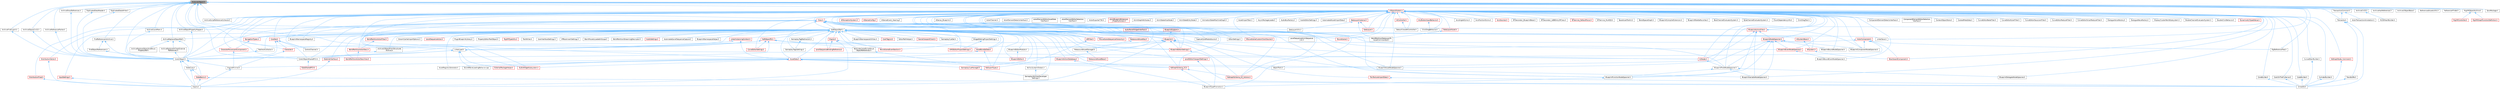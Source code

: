digraph "ArchiveUObject.h"
{
 // INTERACTIVE_SVG=YES
 // LATEX_PDF_SIZE
  bgcolor="transparent";
  edge [fontname=Helvetica,fontsize=10,labelfontname=Helvetica,labelfontsize=10];
  node [fontname=Helvetica,fontsize=10,shape=box,height=0.2,width=0.4];
  Node1 [id="Node000001",label="ArchiveUObject.h",height=0.2,width=0.4,color="gray40", fillcolor="grey60", style="filled", fontcolor="black",tooltip=" "];
  Node1 -> Node2 [id="edge1_Node000001_Node000002",dir="back",color="steelblue1",style="solid",tooltip=" "];
  Node2 [id="Node000002",label="ArchiveCountMem.h",height=0.2,width=0.4,color="grey40", fillcolor="white", style="filled",URL="$dc/dfd/ArchiveCountMem_8h.html",tooltip=" "];
  Node2 -> Node3 [id="edge2_Node000002_Node000003",dir="back",color="steelblue1",style="solid",tooltip=" "];
  Node3 [id="Node000003",label="CoreUObject.h",height=0.2,width=0.4,color="grey40", fillcolor="white", style="filled",URL="$d0/ded/CoreUObject_8h.html",tooltip=" "];
  Node3 -> Node4 [id="edge3_Node000003_Node000004",dir="back",color="steelblue1",style="solid",tooltip=" "];
  Node4 [id="Node000004",label="Engine.h",height=0.2,width=0.4,color="grey40", fillcolor="white", style="filled",URL="$d1/d34/Public_2Engine_8h.html",tooltip=" "];
  Node3 -> Node5 [id="edge4_Node000003_Node000005",dir="back",color="steelblue1",style="solid",tooltip=" "];
  Node5 [id="Node000005",label="EngineMinimal.h",height=0.2,width=0.4,color="grey40", fillcolor="white", style="filled",URL="$d0/d2c/EngineMinimal_8h.html",tooltip=" "];
  Node5 -> Node4 [id="edge5_Node000005_Node000004",dir="back",color="steelblue1",style="solid",tooltip=" "];
  Node3 -> Node6 [id="edge6_Node000003_Node000006",dir="back",color="steelblue1",style="solid",tooltip=" "];
  Node6 [id="Node000006",label="SlateBasics.h",height=0.2,width=0.4,color="red", fillcolor="#FFF0F0", style="filled",URL="$da/d2f/SlateBasics_8h.html",tooltip=" "];
  Node6 -> Node4 [id="edge7_Node000006_Node000004",dir="back",color="steelblue1",style="solid",tooltip=" "];
  Node6 -> Node9 [id="edge8_Node000006_Node000009",dir="back",color="steelblue1",style="solid",tooltip=" "];
  Node9 [id="Node000009",label="UnrealEd.h",height=0.2,width=0.4,color="grey40", fillcolor="white", style="filled",URL="$d2/d5f/UnrealEd_8h.html",tooltip=" "];
  Node3 -> Node10 [id="edge9_Node000003_Node000010",dir="back",color="steelblue1",style="solid",tooltip=" "];
  Node10 [id="Node000010",label="SlateCore.h",height=0.2,width=0.4,color="grey40", fillcolor="white", style="filled",URL="$dc/d03/SlateCore_8h.html",tooltip=" "];
  Node10 -> Node4 [id="edge10_Node000010_Node000004",dir="back",color="steelblue1",style="solid",tooltip=" "];
  Node10 -> Node6 [id="edge11_Node000010_Node000006",dir="back",color="steelblue1",style="solid",tooltip=" "];
  Node1 -> Node11 [id="edge12_Node000001_Node000011",dir="back",color="steelblue1",style="solid",tooltip=" "];
  Node11 [id="Node000011",label="ArchiveCrc32.h",height=0.2,width=0.4,color="grey40", fillcolor="white", style="filled",URL="$d9/dc5/ArchiveCrc32_8h.html",tooltip=" "];
  Node11 -> Node12 [id="edge13_Node000011_Node000012",dir="back",color="steelblue1",style="solid",tooltip=" "];
  Node12 [id="Node000012",label="HLODHashBuilder.h",height=0.2,width=0.4,color="grey40", fillcolor="white", style="filled",URL="$d8/dfd/HLODHashBuilder_8h.html",tooltip=" "];
  Node1 -> Node13 [id="edge14_Node000001_Node000013",dir="back",color="steelblue1",style="solid",tooltip=" "];
  Node13 [id="Node000013",label="ArchiveFindCulprit.h",height=0.2,width=0.4,color="grey40", fillcolor="white", style="filled",URL="$de/d30/ArchiveFindCulprit_8h.html",tooltip=" "];
  Node13 -> Node3 [id="edge15_Node000013_Node000003",dir="back",color="steelblue1",style="solid",tooltip=" "];
  Node1 -> Node14 [id="edge16_Node000001_Node000014",dir="back",color="steelblue1",style="solid",tooltip=" "];
  Node14 [id="Node000014",label="ArchiveHasReferences.h",height=0.2,width=0.4,color="grey40", fillcolor="white", style="filled",URL="$d8/df1/ArchiveHasReferences_8h.html",tooltip=" "];
  Node1 -> Node15 [id="edge17_Node000001_Node000015",dir="back",color="steelblue1",style="solid",tooltip=" "];
  Node15 [id="Node000015",label="ArchiveObjectCrc32.h",height=0.2,width=0.4,color="grey40", fillcolor="white", style="filled",URL="$d8/d12/ArchiveObjectCrc32_8h.html",tooltip=" "];
  Node15 -> Node3 [id="edge18_Node000015_Node000003",dir="back",color="steelblue1",style="solid",tooltip=" "];
  Node1 -> Node16 [id="edge19_Node000001_Node000016",dir="back",color="steelblue1",style="solid",tooltip=" "];
  Node16 [id="Node000016",label="ArchiveObjectPropertyMapper.h",height=0.2,width=0.4,color="grey40", fillcolor="white", style="filled",URL="$dc/d9a/ArchiveObjectPropertyMapper_8h.html",tooltip=" "];
  Node16 -> Node3 [id="edge20_Node000016_Node000003",dir="back",color="steelblue1",style="solid",tooltip=" "];
  Node1 -> Node17 [id="edge21_Node000001_Node000017",dir="back",color="steelblue1",style="solid",tooltip=" "];
  Node17 [id="Node000017",label="ArchiveReferenceMarker.h",height=0.2,width=0.4,color="grey40", fillcolor="white", style="filled",URL="$da/dda/ArchiveReferenceMarker_8h.html",tooltip=" "];
  Node17 -> Node3 [id="edge22_Node000017_Node000003",dir="back",color="steelblue1",style="solid",tooltip=" "];
  Node1 -> Node18 [id="edge23_Node000001_Node000018",dir="back",color="steelblue1",style="solid",tooltip=" "];
  Node18 [id="Node000018",label="ArchiveReplaceObjectRef.h",height=0.2,width=0.4,color="grey40", fillcolor="white", style="filled",URL="$db/d36/ArchiveReplaceObjectRef_8h.html",tooltip=" "];
  Node18 -> Node19 [id="edge24_Node000018_Node000019",dir="back",color="steelblue1",style="solid",tooltip=" "];
  Node19 [id="Node000019",label="ArchiveReplaceObjectAndStruct\lPropertyRef.h",height=0.2,width=0.4,color="grey40", fillcolor="white", style="filled",URL="$db/d03/ArchiveReplaceObjectAndStructPropertyRef_8h.html",tooltip=" "];
  Node18 -> Node20 [id="edge25_Node000018_Node000020",dir="back",color="steelblue1",style="solid",tooltip=" "];
  Node20 [id="Node000020",label="ArchiveReplaceOrClearExternal\lReferences.h",height=0.2,width=0.4,color="grey40", fillcolor="white", style="filled",URL="$d1/d53/ArchiveReplaceOrClearExternalReferences_8h.html",tooltip=" "];
  Node20 -> Node3 [id="edge26_Node000020_Node000003",dir="back",color="steelblue1",style="solid",tooltip=" "];
  Node18 -> Node3 [id="edge27_Node000018_Node000003",dir="back",color="steelblue1",style="solid",tooltip=" "];
  Node1 -> Node21 [id="edge28_Node000001_Node000021",dir="back",color="steelblue1",style="solid",tooltip=" "];
  Node21 [id="Node000021",label="ArchiveScriptReferenceCollector.h",height=0.2,width=0.4,color="grey40", fillcolor="white", style="filled",URL="$dd/dc1/ArchiveScriptReferenceCollector_8h.html",tooltip=" "];
  Node1 -> Node22 [id="edge29_Node000001_Node000022",dir="back",color="steelblue1",style="solid",tooltip=" "];
  Node22 [id="Node000022",label="ArchiveShowReferences.h",height=0.2,width=0.4,color="grey40", fillcolor="white", style="filled",URL="$db/d28/ArchiveShowReferences_8h.html",tooltip=" "];
  Node22 -> Node3 [id="edge30_Node000022_Node000003",dir="back",color="steelblue1",style="solid",tooltip=" "];
  Node1 -> Node23 [id="edge31_Node000001_Node000023",dir="back",color="steelblue1",style="solid",tooltip=" "];
  Node23 [id="Node000023",label="ArchiveUObjectBase.h",height=0.2,width=0.4,color="grey40", fillcolor="white", style="filled",URL="$d7/d24/ArchiveUObjectBase_8h.html",tooltip=" "];
  Node1 -> Node24 [id="edge32_Node000001_Node000024",dir="back",color="steelblue1",style="solid",tooltip=" "];
  Node24 [id="Node000024",label="ArchiveUObjectFromStructured\lArchive.h",height=0.2,width=0.4,color="grey40", fillcolor="white", style="filled",URL="$d2/d52/ArchiveUObjectFromStructuredArchive_8h.html",tooltip=" "];
  Node24 -> Node25 [id="edge33_Node000024_Node000025",dir="back",color="steelblue1",style="solid",tooltip=" "];
  Node25 [id="Node000025",label="CoreUObjectSharedPCH.h",height=0.2,width=0.4,color="grey40", fillcolor="white", style="filled",URL="$de/d2f/CoreUObjectSharedPCH_8h.html",tooltip=" "];
  Node25 -> Node26 [id="edge34_Node000025_Node000026",dir="back",color="steelblue1",style="solid",tooltip=" "];
  Node26 [id="Node000026",label="SlateSharedPCH.h",height=0.2,width=0.4,color="red", fillcolor="#FFF0F0", style="filled",URL="$d1/dfc/SlateSharedPCH_8h.html",tooltip=" "];
  Node1 -> Node3 [id="edge35_Node000001_Node000003",dir="back",color="steelblue1",style="solid",tooltip=" "];
  Node1 -> Node25 [id="edge36_Node000001_Node000025",dir="back",color="steelblue1",style="solid",tooltip=" "];
  Node1 -> Node29 [id="edge37_Node000001_Node000029",dir="back",color="steelblue1",style="solid",tooltip=" "];
  Node29 [id="Node000029",label="DlgReferenceTree.h",height=0.2,width=0.4,color="grey40", fillcolor="white", style="filled",URL="$db/dd3/DlgReferenceTree_8h.html",tooltip=" "];
  Node1 -> Node30 [id="edge38_Node000001_Node000030",dir="back",color="steelblue1",style="solid",tooltip=" "];
  Node30 [id="Node000030",label="DuplicatedDataReader.h",height=0.2,width=0.4,color="grey40", fillcolor="white", style="filled",URL="$d9/d7b/DuplicatedDataReader_8h.html",tooltip=" "];
  Node30 -> Node3 [id="edge39_Node000030_Node000003",dir="back",color="steelblue1",style="solid",tooltip=" "];
  Node1 -> Node31 [id="edge40_Node000001_Node000031",dir="back",color="steelblue1",style="solid",tooltip=" "];
  Node31 [id="Node000031",label="DuplicatedDataWriter.h",height=0.2,width=0.4,color="grey40", fillcolor="white", style="filled",URL="$db/d02/DuplicatedDataWriter_8h.html",tooltip=" "];
  Node31 -> Node3 [id="edge41_Node000031_Node000003",dir="back",color="steelblue1",style="solid",tooltip=" "];
  Node1 -> Node32 [id="edge42_Node000001_Node000032",dir="back",color="steelblue1",style="solid",tooltip=" "];
  Node32 [id="Node000032",label="FindReferencersArchive.h",height=0.2,width=0.4,color="grey40", fillcolor="white", style="filled",URL="$d5/d8f/FindReferencersArchive_8h.html",tooltip=" "];
  Node32 -> Node3 [id="edge43_Node000032_Node000003",dir="back",color="steelblue1",style="solid",tooltip=" "];
  Node32 -> Node33 [id="edge44_Node000032_Node000033",dir="back",color="steelblue1",style="solid",tooltip=" "];
  Node33 [id="Node000033",label="FindObjectReferencers.h",height=0.2,width=0.4,color="grey40", fillcolor="white", style="filled",URL="$dc/dab/FindObjectReferencers_8h.html",tooltip=" "];
  Node33 -> Node3 [id="edge45_Node000033_Node000003",dir="back",color="steelblue1",style="solid",tooltip=" "];
  Node1 -> Node34 [id="edge46_Node000001_Node000034",dir="back",color="steelblue1",style="solid",tooltip=" "];
  Node34 [id="Node000034",label="LinkerLoad.h",height=0.2,width=0.4,color="grey40", fillcolor="white", style="filled",URL="$d7/def/LinkerLoad_8h.html",tooltip=" "];
  Node34 -> Node3 [id="edge47_Node000034_Node000003",dir="back",color="steelblue1",style="solid",tooltip=" "];
  Node34 -> Node25 [id="edge48_Node000034_Node000025",dir="back",color="steelblue1",style="solid",tooltip=" "];
  Node34 -> Node35 [id="edge49_Node000034_Node000035",dir="back",color="steelblue1",style="solid",tooltip=" "];
  Node35 [id="Node000035",label="ExternalPackageHelper.h",height=0.2,width=0.4,color="red", fillcolor="#FFF0F0", style="filled",URL="$d3/d2f/ExternalPackageHelper_8h.html",tooltip=" "];
  Node34 -> Node47 [id="edge50_Node000034_Node000047",dir="back",color="steelblue1",style="solid",tooltip=" "];
  Node47 [id="Node000047",label="K2Node.h",height=0.2,width=0.4,color="red", fillcolor="#FFF0F0", style="filled",URL="$d5/d94/K2Node_8h.html",tooltip=" "];
  Node47 -> Node140 [id="edge51_Node000047_Node000140",dir="back",color="steelblue1",style="solid",tooltip=" "];
  Node140 [id="Node000140",label="BlueprintFieldNodeSpawner.h",height=0.2,width=0.4,color="grey40", fillcolor="white", style="filled",URL="$da/d70/BlueprintFieldNodeSpawner_8h.html",tooltip=" "];
  Node140 -> Node141 [id="edge52_Node000140_Node000141",dir="back",color="steelblue1",style="solid",tooltip=" "];
  Node141 [id="Node000141",label="BlueprintDelegateNodeSpawner.h",height=0.2,width=0.4,color="grey40", fillcolor="white", style="filled",URL="$dc/d16/BlueprintDelegateNodeSpawner_8h.html",tooltip=" "];
  Node140 -> Node142 [id="edge53_Node000140_Node000142",dir="back",color="steelblue1",style="solid",tooltip=" "];
  Node142 [id="Node000142",label="BlueprintFunctionNodeSpawner.h",height=0.2,width=0.4,color="grey40", fillcolor="white", style="filled",URL="$d0/d59/BlueprintFunctionNodeSpawner_8h.html",tooltip=" "];
  Node142 -> Node143 [id="edge54_Node000142_Node000143",dir="back",color="steelblue1",style="solid",tooltip=" "];
  Node143 [id="Node000143",label="BlueprintTypePromotion.h",height=0.2,width=0.4,color="grey40", fillcolor="white", style="filled",URL="$d2/d23/BlueprintTypePromotion_8h.html",tooltip=" "];
  Node140 -> Node144 [id="edge55_Node000140_Node000144",dir="back",color="steelblue1",style="solid",tooltip=" "];
  Node144 [id="Node000144",label="BlueprintVariableNodeSpawner.h",height=0.2,width=0.4,color="grey40", fillcolor="white", style="filled",URL="$db/dba/BlueprintVariableNodeSpawner_8h.html",tooltip=" "];
  Node34 -> Node285 [id="edge56_Node000034_Node000285",dir="back",color="steelblue1",style="solid",tooltip=" "];
  Node285 [id="Node000285",label="SoundWaveLoadingBehavior.cpp",height=0.2,width=0.4,color="grey40", fillcolor="white", style="filled",URL="$d7/d95/SoundWaveLoadingBehavior_8cpp.html",tooltip=" "];
  Node1 -> Node286 [id="edge57_Node000001_Node000286",dir="back",color="steelblue1",style="solid",tooltip=" "];
  Node286 [id="Node000286",label="LinkerSave.h",height=0.2,width=0.4,color="grey40", fillcolor="white", style="filled",URL="$d5/d31/LinkerSave_8h.html",tooltip=" "];
  Node1 -> Node287 [id="edge58_Node000001_Node000287",dir="back",color="steelblue1",style="solid",tooltip=" "];
  Node287 [id="Node000287",label="ObjectTools.h",height=0.2,width=0.4,color="grey40", fillcolor="white", style="filled",URL="$d3/d71/ObjectTools_8h.html",tooltip=" "];
  Node1 -> Node288 [id="edge59_Node000001_Node000288",dir="back",color="steelblue1",style="solid",tooltip=" "];
  Node288 [id="Node000288",label="ReferencedAssetsUtils.h",height=0.2,width=0.4,color="grey40", fillcolor="white", style="filled",URL="$da/d7d/ReferencedAssetsUtils_8h.html",tooltip=" "];
  Node1 -> Node289 [id="edge60_Node000001_Node000289",dir="back",color="steelblue1",style="solid",tooltip=" "];
  Node289 [id="Node000289",label="ReferencerFinder.h",height=0.2,width=0.4,color="grey40", fillcolor="white", style="filled",URL="$dd/df4/ReferencerFinder_8h.html",tooltip=" "];
  Node1 -> Node290 [id="edge61_Node000001_Node000290",dir="back",color="steelblue1",style="solid",tooltip=" "];
  Node290 [id="Node000290",label="RigVMObjectArchive.h",height=0.2,width=0.4,color="grey40", fillcolor="white", style="filled",URL="$d3/d81/RigVMObjectArchive_8h.html",tooltip=" "];
  Node290 -> Node291 [id="edge62_Node000290_Node000291",dir="back",color="steelblue1",style="solid",tooltip=" "];
  Node291 [id="Node000291",label="RigVMController.h",height=0.2,width=0.4,color="red", fillcolor="#FFF0F0", style="filled",URL="$da/d1e/RigVMController_8h.html",tooltip=" "];
  Node290 -> Node333 [id="edge63_Node000290_Node000333",dir="back",color="steelblue1",style="solid",tooltip=" "];
  Node333 [id="Node000333",label="RigVMGraphFunctionDefinition.h",height=0.2,width=0.4,color="red", fillcolor="#FFF0F0", style="filled",URL="$d1/db1/RigVMGraphFunctionDefinition_8h.html",tooltip=" "];
  Node1 -> Node421 [id="edge64_Node000001_Node000421",dir="back",color="steelblue1",style="solid",tooltip=" "];
  Node421 [id="Node000421",label="SavePackage.h",height=0.2,width=0.4,color="grey40", fillcolor="white", style="filled",URL="$d7/d0a/SavePackage_8h.html",tooltip=" "];
  Node1 -> Node422 [id="edge65_Node000001_Node000422",dir="back",color="steelblue1",style="solid",tooltip=" "];
  Node422 [id="Node000422",label="SoftObjectPath.h",height=0.2,width=0.4,color="grey40", fillcolor="white", style="filled",URL="$d3/dc8/SoftObjectPath_8h.html",tooltip=" "];
  Node422 -> Node423 [id="edge66_Node000422_Node000423",dir="back",color="steelblue1",style="solid",tooltip=" "];
  Node423 [id="Node000423",label="AISystem.h",height=0.2,width=0.4,color="red", fillcolor="#FFF0F0", style="filled",URL="$d0/d71/AISystem_8h.html",tooltip=" "];
  Node423 -> Node428 [id="edge67_Node000423_Node000428",dir="back",color="steelblue1",style="solid",tooltip=" "];
  Node428 [id="Node000428",label="BlackboardComponent.h",height=0.2,width=0.4,color="red", fillcolor="#FFF0F0", style="filled",URL="$d9/d2d/BlackboardComponent_8h.html",tooltip=" "];
  Node422 -> Node454 [id="edge68_Node000422_Node000454",dir="back",color="steelblue1",style="solid",tooltip=" "];
  Node454 [id="Node000454",label="AISystemBase.h",height=0.2,width=0.4,color="red", fillcolor="#FFF0F0", style="filled",URL="$d5/d44/AISystemBase_8h.html",tooltip=" "];
  Node454 -> Node423 [id="edge69_Node000454_Node000423",dir="back",color="steelblue1",style="solid",tooltip=" "];
  Node422 -> Node456 [id="edge70_Node000422_Node000456",dir="back",color="steelblue1",style="solid",tooltip=" "];
  Node456 [id="Node000456",label="ARFilter.h",height=0.2,width=0.4,color="red", fillcolor="#FFF0F0", style="filled",URL="$da/df2/ARFilter_8h.html",tooltip=" "];
  Node456 -> Node461 [id="edge71_Node000456_Node000461",dir="back",color="steelblue1",style="solid",tooltip=" "];
  Node461 [id="Node000461",label="NoExportTypes.h",height=0.2,width=0.4,color="red", fillcolor="#FFF0F0", style="filled",URL="$d3/d21/NoExportTypes_8h.html",tooltip=" "];
  Node422 -> Node566 [id="edge72_Node000422_Node000566",dir="back",color="steelblue1",style="solid",tooltip=" "];
  Node566 [id="Node000566",label="AbilitySystemGlobals.h",height=0.2,width=0.4,color="grey40", fillcolor="white", style="filled",URL="$dc/d82/AbilitySystemGlobals_8h.html",tooltip=" "];
  Node566 -> Node567 [id="edge73_Node000566_Node000567",dir="back",color="steelblue1",style="solid",tooltip=" "];
  Node567 [id="Node000567",label="GameplayAbilitiesDeveloper\lSettings.h",height=0.2,width=0.4,color="grey40", fillcolor="white", style="filled",URL="$d3/d55/GameplayAbilitiesDeveloperSettings_8h.html",tooltip=" "];
  Node422 -> Node18 [id="edge74_Node000422_Node000018",dir="back",color="steelblue1",style="solid",tooltip=" "];
  Node422 -> Node24 [id="edge75_Node000422_Node000024",dir="back",color="steelblue1",style="solid",tooltip=" "];
  Node422 -> Node568 [id="edge76_Node000422_Node000568",dir="back",color="steelblue1",style="solid",tooltip=" "];
  Node568 [id="Node000568",label="AssetBundleData.h",height=0.2,width=0.4,color="red", fillcolor="#FFF0F0", style="filled",URL="$df/d47/AssetBundleData_8h.html",tooltip=" "];
  Node568 -> Node569 [id="edge77_Node000568_Node000569",dir="back",color="steelblue1",style="solid",tooltip=" "];
  Node569 [id="Node000569",label="AssetData.h",height=0.2,width=0.4,color="red", fillcolor="#FFF0F0", style="filled",URL="$d9/d19/AssetData_8h.html",tooltip=" "];
  Node569 -> Node597 [id="edge78_Node000569_Node000597",dir="back",color="steelblue1",style="solid",tooltip=" "];
  Node597 [id="Node000597",label="AssetRegistryGenerator.h",height=0.2,width=0.4,color="grey40", fillcolor="white", style="filled",URL="$df/dd1/AssetRegistryGenerator_8h.html",tooltip=" "];
  Node569 -> Node615 [id="edge79_Node000569_Node000615",dir="back",color="steelblue1",style="solid",tooltip=" "];
  Node615 [id="Node000615",label="AudioWidgetSubsystem.h",height=0.2,width=0.4,color="red", fillcolor="#FFF0F0", style="filled",URL="$de/d1b/AudioWidgetSubsystem_8h.html",tooltip=" "];
  Node569 -> Node618 [id="edge80_Node000569_Node000618",dir="back",color="steelblue1",style="solid",tooltip=" "];
  Node618 [id="Node000618",label="BlueprintAssetNodeSpawner.h",height=0.2,width=0.4,color="grey40", fillcolor="white", style="filled",URL="$d2/d56/BlueprintAssetNodeSpawner_8h.html",tooltip=" "];
  Node569 -> Node684 [id="edge81_Node000569_Node000684",dir="back",color="steelblue1",style="solid",tooltip=" "];
  Node684 [id="Node000684",label="EdGraphSchema_K2.h",height=0.2,width=0.4,color="red", fillcolor="#FFF0F0", style="filled",URL="$d0/dcf/EdGraphSchema__K2_8h.html",tooltip=" "];
  Node684 -> Node143 [id="edge82_Node000684_Node000143",dir="back",color="steelblue1",style="solid",tooltip=" "];
  Node684 -> Node687 [id="edge83_Node000684_Node000687",dir="back",color="steelblue1",style="solid",tooltip=" "];
  Node687 [id="Node000687",label="EdGraphSchema_K2_Actions.h",height=0.2,width=0.4,color="red", fillcolor="#FFF0F0", style="filled",URL="$d8/d9c/EdGraphSchema__K2__Actions_8h.html",tooltip=" "];
  Node569 -> Node35 [id="edge84_Node000569_Node000035",dir="back",color="steelblue1",style="solid",tooltip=" "];
  Node569 -> Node865 [id="edge85_Node000569_Node000865",dir="back",color="steelblue1",style="solid",tooltip=" "];
  Node865 [id="Node000865",label="GameplayCueManager.h",height=0.2,width=0.4,color="red", fillcolor="#FFF0F0", style="filled",URL="$d7/d4e/GameplayCueManager_8h.html",tooltip=" "];
  Node865 -> Node567 [id="edge86_Node000865_Node000567",dir="back",color="steelblue1",style="solid",tooltip=" "];
  Node569 -> Node461 [id="edge87_Node000569_Node000461",dir="back",color="steelblue1",style="solid",tooltip=" "];
  Node569 -> Node287 [id="edge88_Node000569_Node000287",dir="back",color="steelblue1",style="solid",tooltip=" "];
  Node569 -> Node285 [id="edge89_Node000569_Node000285",dir="back",color="steelblue1",style="solid",tooltip=" "];
  Node568 -> Node461 [id="edge90_Node000568_Node000461",dir="back",color="steelblue1",style="solid",tooltip=" "];
  Node422 -> Node569 [id="edge91_Node000422_Node000569",dir="back",color="steelblue1",style="solid",tooltip=" "];
  Node422 -> Node597 [id="edge92_Node000422_Node000597",dir="back",color="steelblue1",style="solid",tooltip=" "];
  Node422 -> Node1007 [id="edge93_Node000422_Node001007",dir="back",color="steelblue1",style="solid",tooltip=" "];
  Node1007 [id="Node001007",label="AudioSettings.h",height=0.2,width=0.4,color="red", fillcolor="#FFF0F0", style="filled",URL="$dc/dc5/AudioSettings_8h.html",tooltip=" "];
  Node422 -> Node1046 [id="edge94_Node000422_Node001046",dir="back",color="steelblue1",style="solid",tooltip=" "];
  Node1046 [id="Node001046",label="AutomatedLevelSequenceCapture.h",height=0.2,width=0.4,color="grey40", fillcolor="white", style="filled",URL="$d4/d3e/AutomatedLevelSequenceCapture_8h.html",tooltip=" "];
  Node422 -> Node1047 [id="edge95_Node000422_Node001047",dir="back",color="steelblue1",style="solid",tooltip=" "];
  Node1047 [id="Node001047",label="Blueprint.h",height=0.2,width=0.4,color="red", fillcolor="#FFF0F0", style="filled",URL="$d8/d4d/Blueprint_8h.html",tooltip=" "];
  Node1047 -> Node193 [id="edge96_Node001047_Node000193",dir="back",color="steelblue1",style="solid",tooltip=" "];
  Node193 [id="Node000193",label="BlueprintEditor.h",height=0.2,width=0.4,color="red", fillcolor="#FFF0F0", style="filled",URL="$df/d7d/BlueprintEditor_8h.html",tooltip=" "];
  Node1047 -> Node192 [id="edge97_Node001047_Node000192",dir="back",color="steelblue1",style="solid",tooltip=" "];
  Node192 [id="Node000192",label="BlueprintEditorModule.h",height=0.2,width=0.4,color="grey40", fillcolor="white", style="filled",URL="$df/d39/BlueprintEditorModule_8h.html",tooltip=" "];
  Node192 -> Node193 [id="edge98_Node000192_Node000193",dir="back",color="steelblue1",style="solid",tooltip=" "];
  Node1047 -> Node747 [id="edge99_Node001047_Node000747",dir="back",color="steelblue1",style="solid",tooltip=" "];
  Node747 [id="Node000747",label="BlueprintEditorSettings.h",height=0.2,width=0.4,color="red", fillcolor="#FFF0F0", style="filled",URL="$d4/dbc/BlueprintEditorSettings_8h.html",tooltip=" "];
  Node747 -> Node143 [id="edge100_Node000747_Node000143",dir="back",color="steelblue1",style="solid",tooltip=" "];
  Node1047 -> Node144 [id="edge101_Node001047_Node000144",dir="back",color="steelblue1",style="solid",tooltip=" "];
  Node1047 -> Node687 [id="edge102_Node001047_Node000687",dir="back",color="steelblue1",style="solid",tooltip=" "];
  Node1047 -> Node4 [id="edge103_Node001047_Node000004",dir="back",color="steelblue1",style="solid",tooltip=" "];
  Node1047 -> Node47 [id="edge104_Node001047_Node000047",dir="back",color="steelblue1",style="solid",tooltip=" "];
  Node422 -> Node1103 [id="edge105_Node000422_Node001103",dir="back",color="steelblue1",style="solid",tooltip=" "];
  Node1103 [id="Node001103",label="BlueprintActionDatabase.h",height=0.2,width=0.4,color="red", fillcolor="#FFF0F0", style="filled",URL="$d4/dae/BlueprintActionDatabase_8h.html",tooltip=" "];
  Node1103 -> Node143 [id="edge106_Node001103_Node000143",dir="back",color="steelblue1",style="solid",tooltip=" "];
  Node422 -> Node193 [id="edge107_Node000422_Node000193",dir="back",color="steelblue1",style="solid",tooltip=" "];
  Node422 -> Node192 [id="edge108_Node000422_Node000192",dir="back",color="steelblue1",style="solid",tooltip=" "];
  Node422 -> Node747 [id="edge109_Node000422_Node000747",dir="back",color="steelblue1",style="solid",tooltip=" "];
  Node422 -> Node1104 [id="edge110_Node000422_Node001104",dir="back",color="steelblue1",style="solid",tooltip=" "];
  Node1104 [id="Node001104",label="BlueprintNamespaceHelper.h",height=0.2,width=0.4,color="grey40", fillcolor="white", style="filled",URL="$d8/d5c/BlueprintNamespaceHelper_8h.html",tooltip=" "];
  Node422 -> Node1105 [id="edge111_Node000422_Node001105",dir="back",color="steelblue1",style="solid",tooltip=" "];
  Node1105 [id="Node001105",label="BlueprintNamespaceRegistry.h",height=0.2,width=0.4,color="grey40", fillcolor="white", style="filled",URL="$dc/dc7/BlueprintNamespaceRegistry_8h.html",tooltip=" "];
  Node422 -> Node1106 [id="edge112_Node000422_Node001106",dir="back",color="steelblue1",style="solid",tooltip=" "];
  Node1106 [id="Node001106",label="BlueprintNamespaceUtilities.h",height=0.2,width=0.4,color="grey40", fillcolor="white", style="filled",URL="$dc/d43/BlueprintNamespaceUtilities_8h.html",tooltip=" "];
  Node422 -> Node1107 [id="edge113_Node000422_Node001107",dir="back",color="steelblue1",style="solid",tooltip=" "];
  Node1107 [id="Node001107",label="CaptureCardMediaSource.h",height=0.2,width=0.4,color="grey40", fillcolor="white", style="filled",URL="$d7/d73/CaptureCardMediaSource_8h.html",tooltip=" "];
  Node422 -> Node1108 [id="edge114_Node000422_Node001108",dir="back",color="steelblue1",style="solid",tooltip=" "];
  Node1108 [id="Node001108",label="CookTagList.h",height=0.2,width=0.4,color="red", fillcolor="#FFF0F0", style="filled",URL="$d6/d76/CookTagList_8h.html",tooltip=" "];
  Node422 -> Node1111 [id="edge115_Node000422_Node001111",dir="back",color="steelblue1",style="solid",tooltip=" "];
  Node1111 [id="Node001111",label="CoreNet.h",height=0.2,width=0.4,color="red", fillcolor="#FFF0F0", style="filled",URL="$da/d1a/CoreNet_8h.html",tooltip=" "];
  Node1111 -> Node1219 [id="edge116_Node001111_Node001219",dir="back",color="steelblue1",style="solid",tooltip=" "];
  Node1219 [id="Node001219",label="Character.h",height=0.2,width=0.4,color="red", fillcolor="#FFF0F0", style="filled",URL="$db/dc7/Character_8h.html",tooltip=" "];
  Node1219 -> Node5 [id="edge117_Node001219_Node000005",dir="back",color="steelblue1",style="solid",tooltip=" "];
  Node1111 -> Node1114 [id="edge118_Node001111_Node001114",dir="back",color="steelblue1",style="solid",tooltip=" "];
  Node1114 [id="Node001114",label="ControlChannel.h",height=0.2,width=0.4,color="grey40", fillcolor="white", style="filled",URL="$d3/d06/ControlChannel_8h.html",tooltip=" "];
  Node1111 -> Node3 [id="edge119_Node001111_Node000003",dir="back",color="steelblue1",style="solid",tooltip=" "];
  Node1111 -> Node25 [id="edge120_Node001111_Node000025",dir="back",color="steelblue1",style="solid",tooltip=" "];
  Node422 -> Node684 [id="edge121_Node000422_Node000684",dir="back",color="steelblue1",style="solid",tooltip=" "];
  Node422 -> Node2183 [id="edge122_Node000422_Node002183",dir="back",color="steelblue1",style="solid",tooltip=" "];
  Node2183 [id="Node002183",label="EditorPathHelper.h",height=0.2,width=0.4,color="grey40", fillcolor="white", style="filled",URL="$dd/d11/EditorPathHelper_8h.html",tooltip=" "];
  Node422 -> Node2184 [id="edge123_Node000422_Node002184",dir="back",color="steelblue1",style="solid",tooltip=" "];
  Node2184 [id="Node002184",label="EditorSettings.h",height=0.2,width=0.4,color="grey40", fillcolor="white", style="filled",URL="$d7/df5/EditorSettings_8h.html",tooltip=" "];
  Node422 -> Node1651 [id="edge124_Node000422_Node001651",dir="back",color="steelblue1",style="solid",tooltip=" "];
  Node1651 [id="Node001651",label="Engine.h",height=0.2,width=0.4,color="red", fillcolor="#FFF0F0", style="filled",URL="$d0/de7/Classes_2Engine_2Engine_8h.html",tooltip=" "];
  Node1651 -> Node4 [id="edge125_Node001651_Node000004",dir="back",color="steelblue1",style="solid",tooltip=" "];
  Node1651 -> Node1711 [id="edge126_Node001651_Node001711",dir="back",color="steelblue1",style="solid",tooltip=" "];
  Node1711 [id="Node001711",label="LevelSequenceBindingReference.h",height=0.2,width=0.4,color="red", fillcolor="#FFF0F0", style="filled",URL="$d9/dbe/LevelSequenceBindingReference_8h.html",tooltip=" "];
  Node1651 -> Node1717 [id="edge127_Node001651_Node001717",dir="back",color="steelblue1",style="solid",tooltip=" "];
  Node1717 [id="Node001717",label="MovieSceneEventSection.h",height=0.2,width=0.4,color="red", fillcolor="#FFF0F0", style="filled",URL="$d6/dc4/MovieSceneEventSection_8h.html",tooltip=" "];
  Node422 -> Node2185 [id="edge128_Node000422_Node002185",dir="back",color="steelblue1",style="solid",tooltip=" "];
  Node2185 [id="Node002185",label="FbxTextureImportData.h",height=0.2,width=0.4,color="red", fillcolor="#FFF0F0", style="filled",URL="$d7/d5a/FbxTextureImportData_8h.html",tooltip=" "];
  Node2185 -> Node9 [id="edge129_Node002185_Node000009",dir="back",color="steelblue1",style="solid",tooltip=" "];
  Node422 -> Node2187 [id="edge130_Node000422_Node002187",dir="back",color="steelblue1",style="solid",tooltip=" "];
  Node2187 [id="Node002187",label="GameViewportClient.h",height=0.2,width=0.4,color="red", fillcolor="#FFF0F0", style="filled",URL="$d2/db9/GameViewportClient_8h.html",tooltip=" "];
  Node422 -> Node567 [id="edge131_Node000422_Node000567",dir="back",color="steelblue1",style="solid",tooltip=" "];
  Node422 -> Node865 [id="edge132_Node000422_Node000865",dir="back",color="steelblue1",style="solid",tooltip=" "];
  Node422 -> Node979 [id="edge133_Node000422_Node000979",dir="back",color="steelblue1",style="solid",tooltip=" "];
  Node979 [id="Node000979",label="GameplayCueSet.h",height=0.2,width=0.4,color="grey40", fillcolor="white", style="filled",URL="$df/d35/GameplayCueSet_8h.html",tooltip=" "];
  Node422 -> Node2195 [id="edge134_Node000422_Node002195",dir="back",color="steelblue1",style="solid",tooltip=" "];
  Node2195 [id="Node002195",label="GameplayTagRedirectors.h",height=0.2,width=0.4,color="grey40", fillcolor="white", style="filled",URL="$dd/d44/GameplayTagRedirectors_8h.html",tooltip=" "];
  Node2195 -> Node870 [id="edge135_Node002195_Node000870",dir="back",color="steelblue1",style="solid",tooltip=" "];
  Node870 [id="Node000870",label="GameplayTagsSettings.h",height=0.2,width=0.4,color="grey40", fillcolor="white", style="filled",URL="$d0/dec/GameplayTagsSettings_8h.html",tooltip=" "];
  Node422 -> Node870 [id="edge136_Node000422_Node000870",dir="back",color="steelblue1",style="solid",tooltip=" "];
  Node422 -> Node2196 [id="edge137_Node000422_Node002196",dir="back",color="steelblue1",style="solid",tooltip=" "];
  Node2196 [id="Node002196",label="GroomCacheImportOptions.h",height=0.2,width=0.4,color="grey40", fillcolor="white", style="filled",URL="$d1/d51/GroomCacheImportOptions_8h.html",tooltip=" "];
  Node422 -> Node2197 [id="edge138_Node000422_Node002197",dir="back",color="steelblue1",style="solid",tooltip=" "];
  Node2197 [id="Node002197",label="IMovieSceneCustomClockSource.h",height=0.2,width=0.4,color="red", fillcolor="#FFF0F0", style="filled",URL="$df/d47/IMovieSceneCustomClockSource_8h.html",tooltip=" "];
  Node422 -> Node2201 [id="edge139_Node000422_Node002201",dir="back",color="steelblue1",style="solid",tooltip=" "];
  Node2201 [id="Node002201",label="InputSettings.h",height=0.2,width=0.4,color="red", fillcolor="#FFF0F0", style="filled",URL="$da/d88/InputSettings_8h.html",tooltip=" "];
  Node2201 -> Node4 [id="edge140_Node002201_Node000004",dir="back",color="steelblue1",style="solid",tooltip=" "];
  Node422 -> Node1740 [id="edge141_Node000422_Node001740",dir="back",color="steelblue1",style="solid",tooltip=" "];
  Node1740 [id="Node001740",label="LevelEditorViewportSettings.h",height=0.2,width=0.4,color="red", fillcolor="#FFF0F0", style="filled",URL="$df/dbd/LevelEditorViewportSettings_8h.html",tooltip=" "];
  Node1740 -> Node9 [id="edge142_Node001740_Node000009",dir="back",color="steelblue1",style="solid",tooltip=" "];
  Node422 -> Node2019 [id="edge143_Node000422_Node002019",dir="back",color="steelblue1",style="solid",tooltip=" "];
  Node2019 [id="Node002019",label="LevelSequenceActor.h",height=0.2,width=0.4,color="red", fillcolor="#FFF0F0", style="filled",URL="$dd/d4d/LevelSequenceActor_8h.html",tooltip=" "];
  Node422 -> Node2204 [id="edge144_Node000422_Node002204",dir="back",color="steelblue1",style="solid",tooltip=" "];
  Node2204 [id="Node002204",label="LevelSequenceAnimSequence\lLink.h",height=0.2,width=0.4,color="grey40", fillcolor="white", style="filled",URL="$d0/d19/LevelSequenceAnimSequenceLink_8h.html",tooltip=" "];
  Node422 -> Node1711 [id="edge145_Node000422_Node001711",dir="back",color="steelblue1",style="solid",tooltip=" "];
  Node422 -> Node2205 [id="edge146_Node000422_Node002205",dir="back",color="steelblue1",style="solid",tooltip=" "];
  Node2205 [id="Node002205",label="LinkerInstancingContext.h",height=0.2,width=0.4,color="red", fillcolor="#FFF0F0", style="filled",URL="$d4/d51/LinkerInstancingContext_8h.html",tooltip=" "];
  Node2205 -> Node569 [id="edge147_Node002205_Node000569",dir="back",color="steelblue1",style="solid",tooltip=" "];
  Node2205 -> Node34 [id="edge148_Node002205_Node000034",dir="back",color="steelblue1",style="solid",tooltip=" "];
  Node422 -> Node34 [id="edge149_Node000422_Node000034",dir="back",color="steelblue1",style="solid",tooltip=" "];
  Node422 -> Node286 [id="edge150_Node000422_Node000286",dir="back",color="steelblue1",style="solid",tooltip=" "];
  Node422 -> Node2207 [id="edge151_Node000422_Node002207",dir="back",color="steelblue1",style="solid",tooltip=" "];
  Node2207 [id="Node002207",label="MaterialInterface.h",height=0.2,width=0.4,color="red", fillcolor="#FFF0F0", style="filled",URL="$de/daa/MaterialInterface_8h.html",tooltip=" "];
  Node2207 -> Node4 [id="edge152_Node002207_Node000004",dir="back",color="steelblue1",style="solid",tooltip=" "];
  Node422 -> Node486 [id="edge153_Node000422_Node000486",dir="back",color="steelblue1",style="solid",tooltip=" "];
  Node486 [id="Node000486",label="MetasoundAssetBase.h",height=0.2,width=0.4,color="red", fillcolor="#FFF0F0", style="filled",URL="$d5/d81/MetasoundAssetBase_8h.html",tooltip=" "];
  Node422 -> Node528 [id="edge154_Node000422_Node000528",dir="back",color="steelblue1",style="solid",tooltip=" "];
  Node528 [id="Node000528",label="MetasoundAssetKey.h",height=0.2,width=0.4,color="red", fillcolor="#FFF0F0", style="filled",URL="$d9/d63/MetasoundAssetKey_8h.html",tooltip=" "];
  Node528 -> Node529 [id="edge155_Node000528_Node000529",dir="back",color="steelblue1",style="solid",tooltip=" "];
  Node529 [id="Node000529",label="MetasoundAssetManager.h",height=0.2,width=0.4,color="grey40", fillcolor="white", style="filled",URL="$dd/da3/MetasoundAssetManager_8h.html",tooltip=" "];
  Node529 -> Node486 [id="edge156_Node000529_Node000486",dir="back",color="steelblue1",style="solid",tooltip=" "];
  Node422 -> Node529 [id="edge157_Node000422_Node000529",dir="back",color="steelblue1",style="solid",tooltip=" "];
  Node422 -> Node2255 [id="edge158_Node000422_Node002255",dir="back",color="steelblue1",style="solid",tooltip=" "];
  Node2255 [id="Node002255",label="MovieScene.h",height=0.2,width=0.4,color="red", fillcolor="#FFF0F0", style="filled",URL="$df/da9/MovieScene_8h.html",tooltip=" "];
  Node422 -> Node1717 [id="edge159_Node000422_Node001717",dir="back",color="steelblue1",style="solid",tooltip=" "];
  Node422 -> Node2266 [id="edge160_Node000422_Node002266",dir="back",color="steelblue1",style="solid",tooltip=" "];
  Node2266 [id="Node002266",label="MovieSceneSequenceHierarchy.h",height=0.2,width=0.4,color="red", fillcolor="#FFF0F0", style="filled",URL="$d0/dd7/MovieSceneSequenceHierarchy_8h.html",tooltip=" "];
  Node422 -> Node2269 [id="edge161_Node000422_Node002269",dir="back",color="steelblue1",style="solid",tooltip=" "];
  Node2269 [id="Node002269",label="NavigationTypes.h",height=0.2,width=0.4,color="red", fillcolor="#FFF0F0", style="filled",URL="$de/d69/NavigationTypes_8h.html",tooltip=" "];
  Node2269 -> Node1560 [id="edge162_Node002269_Node001560",dir="back",color="steelblue1",style="solid",tooltip=" "];
  Node1560 [id="Node001560",label="CharacterMovementComponent.h",height=0.2,width=0.4,color="red", fillcolor="#FFF0F0", style="filled",URL="$d8/d84/CharacterMovementComponent_8h.html",tooltip=" "];
  Node1560 -> Node5 [id="edge163_Node001560_Node000005",dir="back",color="steelblue1",style="solid",tooltip=" "];
  Node422 -> Node461 [id="edge164_Node000422_Node000461",dir="back",color="steelblue1",style="solid",tooltip=" "];
  Node422 -> Node2291 [id="edge165_Node000422_Node002291",dir="back",color="steelblue1",style="solid",tooltip=" "];
  Node2291 [id="Node002291",label="PluginBlueprintLibrary.h",height=0.2,width=0.4,color="grey40", fillcolor="white", style="filled",URL="$d6/d96/PluginBlueprintLibrary_8h.html",tooltip=" "];
  Node422 -> Node2292 [id="edge166_Node000422_Node002292",dir="back",color="steelblue1",style="solid",tooltip=" "];
  Node2292 [id="Node002292",label="PropertyEditorTestObject.h",height=0.2,width=0.4,color="grey40", fillcolor="white", style="filled",URL="$d5/db6/PropertyEditorTestObject_8h.html",tooltip=" "];
  Node422 -> Node2293 [id="edge167_Node000422_Node002293",dir="back",color="steelblue1",style="solid",tooltip=" "];
  Node2293 [id="Node002293",label="RedirectCollector.h",height=0.2,width=0.4,color="grey40", fillcolor="white", style="filled",URL="$d2/d51/RedirectCollector_8h.html",tooltip=" "];
  Node2293 -> Node3 [id="edge168_Node002293_Node000003",dir="back",color="steelblue1",style="solid",tooltip=" "];
  Node422 -> Node2294 [id="edge169_Node000422_Node002294",dir="back",color="steelblue1",style="solid",tooltip=" "];
  Node2294 [id="Node002294",label="RigVMTypeUtils.h",height=0.2,width=0.4,color="red", fillcolor="#FFF0F0", style="filled",URL="$d5/d87/RigVMTypeUtils_8h.html",tooltip=" "];
  Node422 -> Node2295 [id="edge170_Node000422_Node002295",dir="back",color="steelblue1",style="solid",tooltip=" "];
  Node2295 [id="Node002295",label="SoftObjectPtr.h",height=0.2,width=0.4,color="red", fillcolor="#FFF0F0", style="filled",URL="$d8/d46/SoftObjectPtr_8h.html",tooltip=" "];
  Node2295 -> Node24 [id="edge171_Node002295_Node000024",dir="back",color="steelblue1",style="solid",tooltip=" "];
  Node2295 -> Node568 [id="edge172_Node002295_Node000568",dir="back",color="steelblue1",style="solid",tooltip=" "];
  Node2295 -> Node747 [id="edge173_Node002295_Node000747",dir="back",color="steelblue1",style="solid",tooltip=" "];
  Node2295 -> Node3 [id="edge174_Node002295_Node000003",dir="back",color="steelblue1",style="solid",tooltip=" "];
  Node2295 -> Node25 [id="edge175_Node002295_Node000025",dir="back",color="steelblue1",style="solid",tooltip=" "];
  Node2295 -> Node2301 [id="edge176_Node002295_Node002301",dir="back",color="steelblue1",style="solid",tooltip=" "];
  Node2301 [id="Node002301",label="CurveEditorSettings.h",height=0.2,width=0.4,color="red", fillcolor="#FFF0F0", style="filled",URL="$d2/d54/CurveEditorSettings_8h.html",tooltip=" "];
  Node2295 -> Node34 [id="edge177_Node002295_Node000034",dir="back",color="steelblue1",style="solid",tooltip=" "];
  Node2295 -> Node2448 [id="edge178_Node002295_Node002448",dir="back",color="steelblue1",style="solid",tooltip=" "];
  Node2448 [id="Node002448",label="TestUndeclaredScriptStruct\lObjectReferences.h",height=0.2,width=0.4,color="grey40", fillcolor="white", style="filled",URL="$d0/d40/TestUndeclaredScriptStructObjectReferences_8h.html",tooltip=" "];
  Node2448 -> Node461 [id="edge179_Node002448_Node000461",dir="back",color="steelblue1",style="solid",tooltip=" "];
  Node422 -> Node2448 [id="edge180_Node000422_Node002448",dir="back",color="steelblue1",style="solid",tooltip=" "];
  Node422 -> Node3457 [id="edge181_Node000422_Node003457",dir="back",color="steelblue1",style="solid",tooltip=" "];
  Node3457 [id="Node003457",label="TraitWriter.h",height=0.2,width=0.4,color="grey40", fillcolor="white", style="filled",URL="$d4/dec/TraitWriter_8h.html",tooltip=" "];
  Node422 -> Node3458 [id="edge182_Node000422_Node003458",dir="back",color="steelblue1",style="solid",tooltip=" "];
  Node3458 [id="Node003458",label="UMGEditorProjectSettings.h",height=0.2,width=0.4,color="red", fillcolor="#FFF0F0", style="filled",URL="$d8/de0/UMGEditorProjectSettings_8h.html",tooltip=" "];
  Node422 -> Node2927 [id="edge183_Node000422_Node002927",dir="back",color="steelblue1",style="solid",tooltip=" "];
  Node2927 [id="Node002927",label="UserInterfaceSettings.h",height=0.2,width=0.4,color="grey40", fillcolor="white", style="filled",URL="$d1/d79/UserInterfaceSettings_8h.html",tooltip=" "];
  Node422 -> Node3459 [id="edge184_Node000422_Node003459",dir="back",color="steelblue1",style="solid",tooltip=" "];
  Node3459 [id="Node003459",label="VPBookmarkSettings.h",height=0.2,width=0.4,color="grey40", fillcolor="white", style="filled",URL="$d0/d6f/VPBookmarkSettings_8h.html",tooltip=" "];
  Node422 -> Node3460 [id="edge185_Node000422_Node003460",dir="back",color="steelblue1",style="solid",tooltip=" "];
  Node3460 [id="Node003460",label="WarnIfAssetsLoadedInScope.h",height=0.2,width=0.4,color="grey40", fillcolor="white", style="filled",URL="$df/d49/WarnIfAssetsLoadedInScope_8h.html",tooltip=" "];
  Node422 -> Node3461 [id="edge186_Node000422_Node003461",dir="back",color="steelblue1",style="solid",tooltip=" "];
  Node3461 [id="Node003461",label="WidgetEditingProjectSettings.h",height=0.2,width=0.4,color="grey40", fillcolor="white", style="filled",URL="$d1/dd5/WidgetEditingProjectSettings_8h.html",tooltip=" "];
  Node3461 -> Node3458 [id="edge187_Node003461_Node003458",dir="back",color="steelblue1",style="solid",tooltip=" "];
  Node422 -> Node3462 [id="edge188_Node000422_Node003462",dir="back",color="steelblue1",style="solid",tooltip=" "];
  Node3462 [id="Node003462",label="WorldPartitionActorDesc.h",height=0.2,width=0.4,color="red", fillcolor="#FFF0F0", style="filled",URL="$d8/d60/WorldPartitionActorDesc_8h.html",tooltip=" "];
  Node3462 -> Node3486 [id="edge189_Node003462_Node003486",dir="back",color="steelblue1",style="solid",tooltip=" "];
  Node3486 [id="Node003486",label="WorldPartitionActorDescView.h",height=0.2,width=0.4,color="red", fillcolor="#FFF0F0", style="filled",URL="$dd/d3e/WorldPartitionActorDescView_8h.html",tooltip=" "];
  Node422 -> Node3486 [id="edge190_Node000422_Node003486",dir="back",color="steelblue1",style="solid",tooltip=" "];
  Node422 -> Node3499 [id="edge191_Node000422_Node003499",dir="back",color="steelblue1",style="solid",tooltip=" "];
  Node3499 [id="Node003499",label="WorldPartitionActorFilter.h",height=0.2,width=0.4,color="red", fillcolor="#FFF0F0", style="filled",URL="$dd/dcf/WorldPartitionActorFilter_8h.html",tooltip=" "];
  Node3499 -> Node3462 [id="edge192_Node003499_Node003462",dir="back",color="steelblue1",style="solid",tooltip=" "];
  Node422 -> Node976 [id="edge193_Node000422_Node000976",dir="back",color="steelblue1",style="solid",tooltip=" "];
  Node976 [id="Node000976",label="WorldPartitionDataLayerTo\lAssetCommandLet.h",height=0.2,width=0.4,color="grey40", fillcolor="white", style="filled",URL="$d0/d34/WorldPartitionDataLayerToAssetCommandLet_8h.html",tooltip=" "];
  Node422 -> Node3502 [id="edge194_Node000422_Node003502",dir="back",color="steelblue1",style="solid",tooltip=" "];
  Node3502 [id="Node003502",label="WorldPartitionStreamingDescriptor.h",height=0.2,width=0.4,color="grey40", fillcolor="white", style="filled",URL="$db/d3f/WorldPartitionStreamingDescriptor_8h.html",tooltip=" "];
  Node1 -> Node3503 [id="edge195_Node000001_Node003503",dir="back",color="steelblue1",style="solid",tooltip=" "];
  Node3503 [id="Node003503",label="TransactionCommon.h",height=0.2,width=0.4,color="grey40", fillcolor="white", style="filled",URL="$d4/d64/TransactionCommon_8h.html",tooltip=" "];
  Node3503 -> Node3504 [id="edge196_Node003503_Node003504",dir="back",color="steelblue1",style="solid",tooltip=" "];
  Node3504 [id="Node003504",label="ActorTransactionAnnotation.h",height=0.2,width=0.4,color="grey40", fillcolor="white", style="filled",URL="$d7/d41/ActorTransactionAnnotation_8h.html",tooltip=" "];
  Node3503 -> Node3505 [id="edge197_Node003503_Node003505",dir="back",color="steelblue1",style="solid",tooltip=" "];
  Node3505 [id="Node003505",label="Transactor.h",height=0.2,width=0.4,color="grey40", fillcolor="white", style="filled",URL="$d1/d5b/Transactor_8h.html",tooltip=" "];
  Node3505 -> Node3506 [id="edge198_Node003505_Node003506",dir="back",color="steelblue1",style="solid",tooltip=" "];
  Node3506 [id="Node003506",label="TransBuffer.h",height=0.2,width=0.4,color="grey40", fillcolor="white", style="filled",URL="$d1/d4c/TransBuffer_8h.html",tooltip=" "];
  Node3506 -> Node9 [id="edge199_Node003506_Node000009",dir="back",color="steelblue1",style="solid",tooltip=" "];
  Node3505 -> Node9 [id="edge200_Node003505_Node000009",dir="back",color="steelblue1",style="solid",tooltip=" "];
  Node1 -> Node3505 [id="edge201_Node000001_Node003505",dir="back",color="steelblue1",style="solid",tooltip=" "];
  Node1 -> Node3507 [id="edge202_Node000001_Node003507",dir="back",color="steelblue1",style="solid",tooltip=" "];
  Node3507 [id="Node003507",label="UObjectGlobals.h",height=0.2,width=0.4,color="red", fillcolor="#FFF0F0", style="filled",URL="$d0/da9/UObjectGlobals_8h.html",tooltip=" "];
  Node3507 -> Node1223 [id="edge203_Node003507_Node001223",dir="back",color="steelblue1",style="solid",tooltip=" "];
  Node1223 [id="Node001223",label="AIController.h",height=0.2,width=0.4,color="red", fillcolor="#FFF0F0", style="filled",URL="$d7/dd8/AIController_8h.html",tooltip=" "];
  Node1223 -> Node1224 [id="edge204_Node001223_Node001224",dir="back",color="steelblue1",style="solid",tooltip=" "];
  Node1224 [id="Node001224",label="DetourCrowdAIController.h",height=0.2,width=0.4,color="grey40", fillcolor="white", style="filled",URL="$d0/d1e/DetourCrowdAIController_8h.html",tooltip=" "];
  Node3507 -> Node425 [id="edge205_Node003507_Node000425",dir="back",color="steelblue1",style="solid",tooltip=" "];
  Node425 [id="Node000425",label="AIPerceptionSystem.h",height=0.2,width=0.4,color="red", fillcolor="#FFF0F0", style="filled",URL="$d0/d08/AIPerceptionSystem_8h.html",tooltip=" "];
  Node3507 -> Node1947 [id="edge206_Node003507_Node001947",dir="back",color="steelblue1",style="solid",tooltip=" "];
  Node1947 [id="Node001947",label="AISenseConfig.h",height=0.2,width=0.4,color="red", fillcolor="#FFF0F0", style="filled",URL="$d4/d73/AISenseConfig_8h.html",tooltip=" "];
  Node3507 -> Node1959 [id="edge207_Node003507_Node001959",dir="back",color="steelblue1",style="solid",tooltip=" "];
  Node1959 [id="Node001959",label="AISenseEvent_Hearing.h",height=0.2,width=0.4,color="grey40", fillcolor="white", style="filled",URL="$df/d3a/AISenseEvent__Hearing_8h.html",tooltip=" "];
  Node3507 -> Node1955 [id="edge208_Node003507_Node001955",dir="back",color="steelblue1",style="solid",tooltip=" "];
  Node1955 [id="Node001955",label="AISense_Blueprint.h",height=0.2,width=0.4,color="grey40", fillcolor="white", style="filled",URL="$d6/d30/AISense__Blueprint_8h.html",tooltip=" "];
  Node3507 -> Node1113 [id="edge209_Node003507_Node001113",dir="back",color="steelblue1",style="solid",tooltip=" "];
  Node1113 [id="Node001113",label="ActorChannel.h",height=0.2,width=0.4,color="grey40", fillcolor="white", style="filled",URL="$d5/de0/ActorChannel_8h.html",tooltip=" "];
  Node3507 -> Node2735 [id="edge210_Node003507_Node002735",dir="back",color="steelblue1",style="solid",tooltip=" "];
  Node2735 [id="Node002735",label="ActorComponent.h",height=0.2,width=0.4,color="red", fillcolor="#FFF0F0", style="filled",URL="$da/db1/ActorComponent_8h.html",tooltip=" "];
  Node2735 -> Node428 [id="edge211_Node002735_Node000428",dir="back",color="steelblue1",style="solid",tooltip=" "];
  Node2735 -> Node2470 [id="edge212_Node002735_Node002470",dir="back",color="steelblue1",style="solid",tooltip=" "];
  Node2470 [id="Node002470",label="BlueprintComponentNodeSpawner.h",height=0.2,width=0.4,color="grey40", fillcolor="white", style="filled",URL="$d2/d98/BlueprintComponentNodeSpawner_8h.html",tooltip=" "];
  Node2735 -> Node1219 [id="edge213_Node002735_Node001219",dir="back",color="steelblue1",style="solid",tooltip=" "];
  Node2735 -> Node29 [id="edge214_Node002735_Node000029",dir="back",color="steelblue1",style="solid",tooltip=" "];
  Node2735 -> Node5 [id="edge215_Node002735_Node000005",dir="back",color="steelblue1",style="solid",tooltip=" "];
  Node3507 -> Node3508 [id="edge216_Node003507_Node003508",dir="back",color="steelblue1",style="solid",tooltip=" "];
  Node3508 [id="Node003508",label="ActorElementDetailsInterface.h",height=0.2,width=0.4,color="grey40", fillcolor="white", style="filled",URL="$df/d38/ActorElementDetailsInterface_8h.html",tooltip=" "];
  Node3507 -> Node3509 [id="edge217_Node003507_Node003509",dir="back",color="steelblue1",style="solid",tooltip=" "];
  Node3509 [id="Node003509",label="ActorElementEditorAssetData\lInterface.h",height=0.2,width=0.4,color="grey40", fillcolor="white", style="filled",URL="$d9/d7b/ActorElementEditorAssetDataInterface_8h.html",tooltip=" "];
  Node3507 -> Node3510 [id="edge218_Node003507_Node003510",dir="back",color="steelblue1",style="solid",tooltip=" "];
  Node3510 [id="Node003510",label="ActorElementEditorSelection\lInterface.h",height=0.2,width=0.4,color="grey40", fillcolor="white", style="filled",URL="$d0/d31/ActorElementEditorSelectionInterface_8h.html",tooltip=" "];
  Node3507 -> Node3511 [id="edge219_Node003507_Node003511",dir="back",color="steelblue1",style="solid",tooltip=" "];
  Node3511 [id="Node003511",label="ActorExporterT3D.h",height=0.2,width=0.4,color="grey40", fillcolor="white", style="filled",URL="$d8/dbf/ActorExporterT3D_8h.html",tooltip=" "];
  Node3507 -> Node3512 [id="edge220_Node003507_Node003512",dir="back",color="steelblue1",style="solid",tooltip=" "];
  Node3512 [id="Node003512",label="AnimBlueprintExtension\l_PropertyAccess.h",height=0.2,width=0.4,color="red", fillcolor="#FFF0F0", style="filled",URL="$d2/db8/AnimBlueprintExtension__PropertyAccess_8h.html",tooltip=" "];
  Node3507 -> Node3513 [id="edge221_Node003507_Node003513",dir="back",color="steelblue1",style="solid",tooltip=" "];
  Node3513 [id="Node003513",label="AnimGraphAttributes.h",height=0.2,width=0.4,color="grey40", fillcolor="white", style="filled",URL="$d3/d40/AnimGraphAttributes_8h.html",tooltip=" "];
  Node3507 -> Node2518 [id="edge222_Node003507_Node002518",dir="back",color="steelblue1",style="solid",tooltip=" "];
  Node2518 [id="Node002518",label="AnimStateAliasNode.h",height=0.2,width=0.4,color="grey40", fillcolor="white", style="filled",URL="$d1/dd2/AnimStateAliasNode_8h.html",tooltip=" "];
  Node3507 -> Node3514 [id="edge223_Node003507_Node003514",dir="back",color="steelblue1",style="solid",tooltip=" "];
  Node3514 [id="Node003514",label="AnimStateEntryNode.h",height=0.2,width=0.4,color="grey40", fillcolor="white", style="filled",URL="$de/d94/AnimStateEntryNode_8h.html",tooltip=" "];
  Node3507 -> Node3515 [id="edge224_Node003507_Node003515",dir="back",color="steelblue1",style="solid",tooltip=" "];
  Node3515 [id="Node003515",label="AnimationStateMachineGraph.h",height=0.2,width=0.4,color="grey40", fillcolor="white", style="filled",URL="$d8/d25/AnimationStateMachineGraph_8h.html",tooltip=" "];
  Node3507 -> Node3516 [id="edge225_Node003507_Node003516",dir="back",color="steelblue1",style="solid",tooltip=" "];
  Node3516 [id="Node003516",label="AnyButtonInputBehavior.h",height=0.2,width=0.4,color="red", fillcolor="#FFF0F0", style="filled",URL="$da/d63/AnyButtonInputBehavior_8h.html",tooltip=" "];
  Node3516 -> Node3517 [id="edge226_Node003516_Node003517",dir="back",color="steelblue1",style="solid",tooltip=" "];
  Node3517 [id="Node003517",label="ClickDragBehavior.h",height=0.2,width=0.4,color="grey40", fillcolor="white", style="filled",URL="$dd/d80/ClickDragBehavior_8h.html",tooltip=" "];
  Node3507 -> Node21 [id="edge227_Node003507_Node000021",dir="back",color="steelblue1",style="solid",tooltip=" "];
  Node3507 -> Node569 [id="edge228_Node003507_Node000569",dir="back",color="steelblue1",style="solid",tooltip=" "];
  Node3507 -> Node3527 [id="edge229_Node003507_Node003527",dir="back",color="steelblue1",style="solid",tooltip=" "];
  Node3527 [id="Node003527",label="AssetImportTask.h",height=0.2,width=0.4,color="grey40", fillcolor="white", style="filled",URL="$d7/d65/AssetImportTask_8h.html",tooltip=" "];
  Node3507 -> Node3528 [id="edge230_Node003507_Node003528",dir="back",color="steelblue1",style="solid",tooltip=" "];
  Node3528 [id="Node003528",label="AsyncPackageLoader.h",height=0.2,width=0.4,color="grey40", fillcolor="white", style="filled",URL="$d6/de5/AsyncPackageLoader_8h.html",tooltip=" "];
  Node3507 -> Node3529 [id="edge231_Node003507_Node003529",dir="back",color="steelblue1",style="solid",tooltip=" "];
  Node3529 [id="Node003529",label="AudioBusFactory.h",height=0.2,width=0.4,color="grey40", fillcolor="white", style="filled",URL="$d5/d9a/AudioBusFactory_8h.html",tooltip=" "];
  Node3507 -> Node3408 [id="edge232_Node003507_Node003408",dir="back",color="steelblue1",style="solid",tooltip=" "];
  Node3408 [id="Node003408",label="AudioEditorSettings.h",height=0.2,width=0.4,color="grey40", fillcolor="white", style="filled",URL="$da/d86/AudioEditorSettings_8h.html",tooltip=" "];
  Node3507 -> Node3530 [id="edge233_Node003507_Node003530",dir="back",color="steelblue1",style="solid",tooltip=" "];
  Node3530 [id="Node003530",label="AudioPanelWidgetInterface.h",height=0.2,width=0.4,color="red", fillcolor="#FFF0F0", style="filled",URL="$da/d52/AudioPanelWidgetInterface_8h.html",tooltip=" "];
  Node3507 -> Node615 [id="edge234_Node003507_Node000615",dir="back",color="steelblue1",style="solid",tooltip=" "];
  Node3507 -> Node3532 [id="edge235_Node003507_Node003532",dir="back",color="steelblue1",style="solid",tooltip=" "];
  Node3532 [id="Node003532",label="AutomatedAssetImportData.h",height=0.2,width=0.4,color="grey40", fillcolor="white", style="filled",URL="$dd/d4f/AutomatedAssetImportData_8h.html",tooltip=" "];
  Node3507 -> Node2865 [id="edge236_Node003507_Node002865",dir="back",color="steelblue1",style="solid",tooltip=" "];
  Node2865 [id="Node002865",label="AxisAngleGizmo.h",height=0.2,width=0.4,color="grey40", fillcolor="white", style="filled",URL="$d1/d0b/AxisAngleGizmo_8h.html",tooltip=" "];
  Node3507 -> Node2866 [id="edge237_Node003507_Node002866",dir="back",color="steelblue1",style="solid",tooltip=" "];
  Node2866 [id="Node002866",label="AxisPositionGizmo.h",height=0.2,width=0.4,color="grey40", fillcolor="white", style="filled",URL="$d1/d25/AxisPositionGizmo_8h.html",tooltip=" "];
  Node3507 -> Node3533 [id="edge238_Node003507_Node003533",dir="back",color="steelblue1",style="solid",tooltip=" "];
  Node3533 [id="Node003533",label="AxisSources.h",height=0.2,width=0.4,color="red", fillcolor="#FFF0F0", style="filled",URL="$d6/dfa/AxisSources_8h.html",tooltip=" "];
  Node3507 -> Node2747 [id="edge239_Node003507_Node002747",dir="back",color="steelblue1",style="solid",tooltip=" "];
  Node2747 [id="Node002747",label="BTDecorator_BlueprintBase.h",height=0.2,width=0.4,color="grey40", fillcolor="white", style="filled",URL="$db/d39/BTDecorator__BlueprintBase_8h.html",tooltip=" "];
  Node3507 -> Node435 [id="edge240_Node003507_Node000435",dir="back",color="steelblue1",style="solid",tooltip=" "];
  Node435 [id="Node000435",label="BTDecorator_IsBBEntryOfClass.h",height=0.2,width=0.4,color="grey40", fillcolor="white", style="filled",URL="$db/db2/BTDecorator__IsBBEntryOfClass_8h.html",tooltip=" "];
  Node3507 -> Node2754 [id="edge241_Node003507_Node002754",dir="back",color="steelblue1",style="solid",tooltip=" "];
  Node2754 [id="Node002754",label="BTService_DefaultFocus.h",height=0.2,width=0.4,color="red", fillcolor="#FFF0F0", style="filled",URL="$d4/d17/BTService__DefaultFocus_8h.html",tooltip=" "];
  Node3507 -> Node2755 [id="edge242_Node003507_Node002755",dir="back",color="steelblue1",style="solid",tooltip=" "];
  Node2755 [id="Node002755",label="BTService_RunEQS.h",height=0.2,width=0.4,color="grey40", fillcolor="white", style="filled",URL="$d9/d8e/BTService__RunEQS_8h.html",tooltip=" "];
  Node3507 -> Node790 [id="edge243_Node003507_Node000790",dir="back",color="steelblue1",style="solid",tooltip=" "];
  Node790 [id="Node000790",label="BaseAssetToolkit.h",height=0.2,width=0.4,color="grey40", fillcolor="white", style="filled",URL="$d4/d85/BaseAssetToolkit_8h.html",tooltip=" "];
  Node3507 -> Node428 [id="edge244_Node003507_Node000428",dir="back",color="steelblue1",style="solid",tooltip=" "];
  Node3507 -> Node3534 [id="edge245_Node003507_Node003534",dir="back",color="steelblue1",style="solid",tooltip=" "];
  Node3534 [id="Node003534",label="BlendSpaceGraph.h",height=0.2,width=0.4,color="grey40", fillcolor="white", style="filled",URL="$d6/d7f/BlendSpaceGraph_8h.html",tooltip=" "];
  Node3507 -> Node2469 [id="edge246_Node003507_Node002469",dir="back",color="steelblue1",style="solid",tooltip=" "];
  Node2469 [id="Node002469",label="BlueprintActionFilter.h",height=0.2,width=0.4,color="red", fillcolor="#FFF0F0", style="filled",URL="$d5/d2a/BlueprintActionFilter_8h.html",tooltip=" "];
  Node2469 -> Node2470 [id="edge247_Node002469_Node002470",dir="back",color="steelblue1",style="solid",tooltip=" "];
  Node2469 -> Node142 [id="edge248_Node002469_Node000142",dir="back",color="steelblue1",style="solid",tooltip=" "];
  Node2469 -> Node2471 [id="edge249_Node002469_Node002471",dir="back",color="steelblue1",style="solid",tooltip=" "];
  Node2471 [id="Node002471",label="BlueprintNodeSpawner.h",height=0.2,width=0.4,color="red", fillcolor="#FFF0F0", style="filled",URL="$d1/de9/BlueprintNodeSpawner_8h.html",tooltip=" "];
  Node2471 -> Node618 [id="edge250_Node002471_Node000618",dir="back",color="steelblue1",style="solid",tooltip=" "];
  Node2471 -> Node2472 [id="edge251_Node002471_Node002472",dir="back",color="steelblue1",style="solid",tooltip=" "];
  Node2472 [id="Node002472",label="BlueprintBoundNodeSpawner.h",height=0.2,width=0.4,color="grey40", fillcolor="white", style="filled",URL="$d4/da4/BlueprintBoundNodeSpawner_8h.html",tooltip=" "];
  Node2471 -> Node2470 [id="edge252_Node002471_Node002470",dir="back",color="steelblue1",style="solid",tooltip=" "];
  Node2471 -> Node212 [id="edge253_Node002471_Node000212",dir="back",color="steelblue1",style="solid",tooltip=" "];
  Node212 [id="Node000212",label="BlueprintEventNodeSpawner.h",height=0.2,width=0.4,color="red", fillcolor="#FFF0F0", style="filled",URL="$d4/dd3/BlueprintEventNodeSpawner_8h.html",tooltip=" "];
  Node212 -> Node211 [id="edge254_Node000212_Node000211",dir="back",color="steelblue1",style="solid",tooltip=" "];
  Node211 [id="Node000211",label="BlueprintBoundEventNodeSpawner.h",height=0.2,width=0.4,color="grey40", fillcolor="white", style="filled",URL="$dc/d31/BlueprintBoundEventNodeSpawner_8h.html",tooltip=" "];
  Node2471 -> Node140 [id="edge255_Node002471_Node000140",dir="back",color="steelblue1",style="solid",tooltip=" "];
  Node2471 -> Node142 [id="edge256_Node002471_Node000142",dir="back",color="steelblue1",style="solid",tooltip=" "];
  Node2471 -> Node144 [id="edge257_Node002471_Node000144",dir="back",color="steelblue1",style="solid",tooltip=" "];
  Node2469 -> Node144 [id="edge258_Node002469_Node000144",dir="back",color="steelblue1",style="solid",tooltip=" "];
  Node2469 -> Node47 [id="edge259_Node002469_Node000047",dir="back",color="steelblue1",style="solid",tooltip=" "];
  Node3507 -> Node618 [id="edge260_Node003507_Node000618",dir="back",color="steelblue1",style="solid",tooltip=" "];
  Node3507 -> Node211 [id="edge261_Node003507_Node000211",dir="back",color="steelblue1",style="solid",tooltip=" "];
  Node3507 -> Node2472 [id="edge262_Node003507_Node002472",dir="back",color="steelblue1",style="solid",tooltip=" "];
  Node3507 -> Node3535 [id="edge263_Node003507_Node003535",dir="back",color="steelblue1",style="solid",tooltip=" "];
  Node3535 [id="Node003535",label="BlueprintCompilerExtension.h",height=0.2,width=0.4,color="grey40", fillcolor="white", style="filled",URL="$d3/dc0/BlueprintCompilerExtension_8h.html",tooltip=" "];
  Node3507 -> Node2470 [id="edge264_Node003507_Node002470",dir="back",color="steelblue1",style="solid",tooltip=" "];
  Node3507 -> Node141 [id="edge265_Node003507_Node000141",dir="back",color="steelblue1",style="solid",tooltip=" "];
  Node3507 -> Node747 [id="edge266_Node003507_Node000747",dir="back",color="steelblue1",style="solid",tooltip=" "];
  Node3507 -> Node212 [id="edge267_Node003507_Node000212",dir="back",color="steelblue1",style="solid",tooltip=" "];
  Node3507 -> Node140 [id="edge268_Node003507_Node000140",dir="back",color="steelblue1",style="solid",tooltip=" "];
  Node3507 -> Node142 [id="edge269_Node003507_Node000142",dir="back",color="steelblue1",style="solid",tooltip=" "];
  Node3507 -> Node1105 [id="edge270_Node003507_Node001105",dir="back",color="steelblue1",style="solid",tooltip=" "];
  Node3507 -> Node2471 [id="edge271_Node003507_Node002471",dir="back",color="steelblue1",style="solid",tooltip=" "];
  Node3507 -> Node627 [id="edge272_Node003507_Node000627",dir="back",color="steelblue1",style="solid",tooltip=" "];
  Node627 [id="Node000627",label="BlueprintPaletteFavorites.h",height=0.2,width=0.4,color="grey40", fillcolor="white", style="filled",URL="$dd/d5a/BlueprintPaletteFavorites_8h.html",tooltip=" "];
  Node3507 -> Node3536 [id="edge273_Node003507_Node003536",dir="back",color="steelblue1",style="solid",tooltip=" "];
  Node3536 [id="Node003536",label="BlueprintSupport.h",height=0.2,width=0.4,color="red", fillcolor="#FFF0F0", style="filled",URL="$d1/d6c/BlueprintSupport_8h.html",tooltip=" "];
  Node3536 -> Node1047 [id="edge274_Node003536_Node001047",dir="back",color="steelblue1",style="solid",tooltip=" "];
  Node3507 -> Node143 [id="edge275_Node003507_Node000143",dir="back",color="steelblue1",style="solid",tooltip=" "];
  Node3507 -> Node144 [id="edge276_Node003507_Node000144",dir="back",color="steelblue1",style="solid",tooltip=" "];
  Node3507 -> Node3351 [id="edge277_Node003507_Node003351",dir="back",color="steelblue1",style="solid",tooltip=" "];
  Node3351 [id="Node003351",label="BoolChannelEvaluatorSystem.h",height=0.2,width=0.4,color="grey40", fillcolor="white", style="filled",URL="$d2/dac/BoolChannelEvaluatorSystem_8h.html",tooltip=" "];
  Node3507 -> Node3352 [id="edge278_Node003507_Node003352",dir="back",color="steelblue1",style="solid",tooltip=" "];
  Node3352 [id="Node003352",label="ByteChannelEvaluatorSystem.h",height=0.2,width=0.4,color="grey40", fillcolor="white", style="filled",URL="$d5/dd5/ByteChannelEvaluatorSystem_8h.html",tooltip=" "];
  Node3507 -> Node1107 [id="edge279_Node003507_Node001107",dir="back",color="steelblue1",style="solid",tooltip=" "];
  Node3507 -> Node1219 [id="edge280_Node003507_Node001219",dir="back",color="steelblue1",style="solid",tooltip=" "];
  Node3507 -> Node1560 [id="edge281_Node003507_Node001560",dir="back",color="steelblue1",style="solid",tooltip=" "];
  Node3507 -> Node3537 [id="edge282_Node003507_Node003537",dir="back",color="steelblue1",style="solid",tooltip=" "];
  Node3537 [id="Node003537",label="ChunkDependencyInfo.h",height=0.2,width=0.4,color="grey40", fillcolor="white", style="filled",URL="$da/da2/ChunkDependencyInfo_8h.html",tooltip=" "];
  Node3507 -> Node3538 [id="edge283_Node003507_Node003538",dir="back",color="steelblue1",style="solid",tooltip=" "];
  Node3538 [id="Node003538",label="Class.h",height=0.2,width=0.4,color="red", fillcolor="#FFF0F0", style="filled",URL="$d4/d05/Class_8h.html",tooltip=" "];
  Node3538 -> Node456 [id="edge284_Node003538_Node000456",dir="back",color="steelblue1",style="solid",tooltip=" "];
  Node3538 -> Node16 [id="edge285_Node003538_Node000016",dir="back",color="steelblue1",style="solid",tooltip=" "];
  Node3538 -> Node568 [id="edge286_Node003538_Node000568",dir="back",color="steelblue1",style="solid",tooltip=" "];
  Node3538 -> Node569 [id="edge287_Node003538_Node000569",dir="back",color="steelblue1",style="solid",tooltip=" "];
  Node3538 -> Node3530 [id="edge288_Node003538_Node003530",dir="back",color="steelblue1",style="solid",tooltip=" "];
  Node3538 -> Node615 [id="edge289_Node003538_Node000615",dir="back",color="steelblue1",style="solid",tooltip=" "];
  Node3538 -> Node1047 [id="edge290_Node003538_Node001047",dir="back",color="steelblue1",style="solid",tooltip=" "];
  Node3538 -> Node2469 [id="edge291_Node003538_Node002469",dir="back",color="steelblue1",style="solid",tooltip=" "];
  Node3538 -> Node618 [id="edge292_Node003538_Node000618",dir="back",color="steelblue1",style="solid",tooltip=" "];
  Node3538 -> Node747 [id="edge293_Node003538_Node000747",dir="back",color="steelblue1",style="solid",tooltip=" "];
  Node3538 -> Node212 [id="edge294_Node003538_Node000212",dir="back",color="steelblue1",style="solid",tooltip=" "];
  Node3538 -> Node140 [id="edge295_Node003538_Node000140",dir="back",color="steelblue1",style="solid",tooltip=" "];
  Node3538 -> Node142 [id="edge296_Node003538_Node000142",dir="back",color="steelblue1",style="solid",tooltip=" "];
  Node3538 -> Node1111 [id="edge297_Node003538_Node001111",dir="back",color="steelblue1",style="solid",tooltip=" "];
  Node3538 -> Node3 [id="edge298_Node003538_Node000003",dir="back",color="steelblue1",style="solid",tooltip=" "];
  Node3538 -> Node25 [id="edge299_Node003538_Node000025",dir="back",color="steelblue1",style="solid",tooltip=" "];
  Node3538 -> Node684 [id="edge300_Node003538_Node000684",dir="back",color="steelblue1",style="solid",tooltip=" "];
  Node3538 -> Node687 [id="edge301_Node003538_Node000687",dir="back",color="steelblue1",style="solid",tooltip=" "];
  Node3538 -> Node1717 [id="edge302_Node003538_Node001717",dir="back",color="steelblue1",style="solid",tooltip=" "];
  Node3538 -> Node2266 [id="edge303_Node003538_Node002266",dir="back",color="steelblue1",style="solid",tooltip=" "];
  Node3538 -> Node2269 [id="edge304_Node003538_Node002269",dir="back",color="steelblue1",style="solid",tooltip=" "];
  Node3538 -> Node422 [id="edge305_Node003538_Node000422",dir="back",color="steelblue1",style="solid",tooltip=" "];
  Node3507 -> Node3517 [id="edge306_Node003507_Node003517",dir="back",color="steelblue1",style="solid",tooltip=" "];
  Node3507 -> Node4612 [id="edge307_Node003507_Node004612",dir="back",color="steelblue1",style="solid",tooltip=" "];
  Node4612 [id="Node004612",label="ClickDragTool.h",height=0.2,width=0.4,color="grey40", fillcolor="white", style="filled",URL="$da/d12/ClickDragTool_8h.html",tooltip=" "];
  Node3507 -> Node5076 [id="edge308_Node003507_Node005076",dir="back",color="steelblue1",style="solid",tooltip=" "];
  Node5076 [id="Node005076",label="ComponentElementDetailsInterface.h",height=0.2,width=0.4,color="grey40", fillcolor="white", style="filled",URL="$da/dbf/ComponentElementDetailsInterface_8h.html",tooltip=" "];
  Node3507 -> Node5077 [id="edge309_Node003507_Node005077",dir="back",color="steelblue1",style="solid",tooltip=" "];
  Node5077 [id="Node005077",label="ComponentElementEditorSelection\lInterface.h",height=0.2,width=0.4,color="grey40", fillcolor="white", style="filled",URL="$d4/d06/ComponentElementEditorSelectionInterface_8h.html",tooltip=" "];
  Node3507 -> Node5078 [id="edge310_Node003507_Node005078",dir="back",color="steelblue1",style="solid",tooltip=" "];
  Node5078 [id="Node005078",label="ConeBuilder.h",height=0.2,width=0.4,color="grey40", fillcolor="white", style="filled",URL="$de/d7f/ConeBuilder_8h.html",tooltip=" "];
  Node5078 -> Node9 [id="edge311_Node005078_Node000009",dir="back",color="steelblue1",style="solid",tooltip=" "];
  Node3507 -> Node3567 [id="edge312_Node003507_Node003567",dir="back",color="steelblue1",style="solid",tooltip=" "];
  Node3567 [id="Node003567",label="ContextObjectStore.h",height=0.2,width=0.4,color="grey40", fillcolor="white", style="filled",URL="$d4/d39/ContextObjectStore_8h.html",tooltip=" "];
  Node3507 -> Node1114 [id="edge313_Node003507_Node001114",dir="back",color="steelblue1",style="solid",tooltip=" "];
  Node3507 -> Node4360 [id="edge314_Node003507_Node004360",dir="back",color="steelblue1",style="solid",tooltip=" "];
  Node4360 [id="Node004360",label="CookOnTheFlyServer.h",height=0.2,width=0.4,color="grey40", fillcolor="white", style="filled",URL="$dc/dca/CookOnTheFlyServer_8h.html",tooltip=" "];
  Node4360 -> Node9 [id="edge315_Node004360_Node000009",dir="back",color="steelblue1",style="solid",tooltip=" "];
  Node3507 -> Node4869 [id="edge316_Node003507_Node004869",dir="back",color="steelblue1",style="solid",tooltip=" "];
  Node4869 [id="Node004869",label="CookedMetaData.h",height=0.2,width=0.4,color="grey40", fillcolor="white", style="filled",URL="$de/dd2/CookedMetaData_8h.html",tooltip=" "];
  Node3507 -> Node1111 [id="edge317_Node003507_Node001111",dir="back",color="steelblue1",style="solid",tooltip=" "];
  Node3507 -> Node3 [id="edge318_Node003507_Node000003",dir="back",color="steelblue1",style="solid",tooltip=" "];
  Node3507 -> Node25 [id="edge319_Node003507_Node000025",dir="back",color="steelblue1",style="solid",tooltip=" "];
  Node3507 -> Node5079 [id="edge320_Node003507_Node005079",dir="back",color="steelblue1",style="solid",tooltip=" "];
  Node5079 [id="Node005079",label="CubeBuilder.h",height=0.2,width=0.4,color="grey40", fillcolor="white", style="filled",URL="$da/d35/CubeBuilder_8h.html",tooltip=" "];
  Node5079 -> Node9 [id="edge321_Node005079_Node000009",dir="back",color="steelblue1",style="solid",tooltip=" "];
  Node3507 -> Node2306 [id="edge322_Node003507_Node002306",dir="back",color="steelblue1",style="solid",tooltip=" "];
  Node2306 [id="Node002306",label="CurveEditorBakeFilter.h",height=0.2,width=0.4,color="grey40", fillcolor="white", style="filled",URL="$dd/d47/CurveEditorBakeFilter_8h.html",tooltip=" "];
  Node3507 -> Node2307 [id="edge323_Node003507_Node002307",dir="back",color="steelblue1",style="solid",tooltip=" "];
  Node2307 [id="Node002307",label="CurveEditorEulerFilter.h",height=0.2,width=0.4,color="grey40", fillcolor="white", style="filled",URL="$d1/d0e/CurveEditorEulerFilter_8h.html",tooltip=" "];
  Node3507 -> Node2308 [id="edge324_Node003507_Node002308",dir="back",color="steelblue1",style="solid",tooltip=" "];
  Node2308 [id="Node002308",label="CurveEditorGaussianFilter.h",height=0.2,width=0.4,color="grey40", fillcolor="white", style="filled",URL="$d1/de6/CurveEditorGaussianFilter_8h.html",tooltip=" "];
  Node3507 -> Node2309 [id="edge325_Node003507_Node002309",dir="back",color="steelblue1",style="solid",tooltip=" "];
  Node2309 [id="Node002309",label="CurveEditorReduceFilter.h",height=0.2,width=0.4,color="grey40", fillcolor="white", style="filled",URL="$d4/d9f/CurveEditorReduceFilter_8h.html",tooltip=" "];
  Node3507 -> Node2301 [id="edge326_Node003507_Node002301",dir="back",color="steelblue1",style="solid",tooltip=" "];
  Node3507 -> Node2310 [id="edge327_Node003507_Node002310",dir="back",color="steelblue1",style="solid",tooltip=" "];
  Node2310 [id="Node002310",label="CurveEditorSmartReduceFilter.h",height=0.2,width=0.4,color="grey40", fillcolor="white", style="filled",URL="$d9/d5a/CurveEditorSmartReduceFilter_8h.html",tooltip=" "];
  Node3507 -> Node5080 [id="edge328_Node003507_Node005080",dir="back",color="steelblue1",style="solid",tooltip=" "];
  Node5080 [id="Node005080",label="CurvedStairBuilder.h",height=0.2,width=0.4,color="grey40", fillcolor="white", style="filled",URL="$d9/d22/CurvedStairBuilder_8h.html",tooltip=" "];
  Node5080 -> Node9 [id="edge329_Node005080_Node000009",dir="back",color="steelblue1",style="solid",tooltip=" "];
  Node3507 -> Node5081 [id="edge330_Node003507_Node005081",dir="back",color="steelblue1",style="solid",tooltip=" "];
  Node5081 [id="Node005081",label="CylinderBuilder.h",height=0.2,width=0.4,color="grey40", fillcolor="white", style="filled",URL="$d3/d9e/CylinderBuilder_8h.html",tooltip=" "];
  Node5081 -> Node9 [id="edge331_Node005081_Node000009",dir="back",color="steelblue1",style="solid",tooltip=" "];
  Node3507 -> Node3476 [id="edge332_Node003507_Node003476",dir="back",color="steelblue1",style="solid",tooltip=" "];
  Node3476 [id="Node003476",label="DataLayer.h",height=0.2,width=0.4,color="red", fillcolor="#FFF0F0", style="filled",URL="$df/d30/DataLayer_8h.html",tooltip=" "];
  Node3507 -> Node968 [id="edge333_Node003507_Node000968",dir="back",color="steelblue1",style="solid",tooltip=" "];
  Node968 [id="Node000968",label="DataLayerAsset.h",height=0.2,width=0.4,color="red", fillcolor="#FFF0F0", style="filled",URL="$d9/d41/DataLayerAsset_8h.html",tooltip=" "];
  Node968 -> Node976 [id="edge334_Node000968_Node000976",dir="back",color="steelblue1",style="solid",tooltip=" "];
  Node3507 -> Node3474 [id="edge335_Node003507_Node003474",dir="back",color="steelblue1",style="solid",tooltip=" "];
  Node3474 [id="Node003474",label="DataLayerInstance.h",height=0.2,width=0.4,color="red", fillcolor="#FFF0F0", style="filled",URL="$d2/de4/DataLayerInstance_8h.html",tooltip=" "];
  Node3474 -> Node3476 [id="edge336_Node003474_Node003476",dir="back",color="steelblue1",style="solid",tooltip=" "];
  Node3474 -> Node573 [id="edge337_Node003474_Node000573",dir="back",color="steelblue1",style="solid",tooltip=" "];
  Node573 [id="Node000573",label="DataLayerUtils.h",height=0.2,width=0.4,color="grey40", fillcolor="white", style="filled",URL="$dd/ddb/DataLayerUtils_8h.html",tooltip=" "];
  Node3474 -> Node976 [id="edge338_Node003474_Node000976",dir="back",color="steelblue1",style="solid",tooltip=" "];
  Node3507 -> Node573 [id="edge339_Node003507_Node000573",dir="back",color="steelblue1",style="solid",tooltip=" "];
  Node3507 -> Node1224 [id="edge340_Node003507_Node001224",dir="back",color="steelblue1",style="solid",tooltip=" "];
  Node3507 -> Node4931 [id="edge341_Node003507_Node004931",dir="back",color="steelblue1",style="solid",tooltip=" "];
  Node4931 [id="Node004931",label="DialogueVoiceFactory.h",height=0.2,width=0.4,color="grey40", fillcolor="white", style="filled",URL="$d5/d29/DialogueVoiceFactory_8h.html",tooltip=" "];
  Node3507 -> Node4932 [id="edge342_Node003507_Node004932",dir="back",color="steelblue1",style="solid",tooltip=" "];
  Node4932 [id="Node004932",label="DialogueWaveFactory.h",height=0.2,width=0.4,color="grey40", fillcolor="white", style="filled",URL="$d9/d5e/DialogueWaveFactory_8h.html",tooltip=" "];
  Node3507 -> Node4312 [id="edge343_Node003507_Node004312",dir="back",color="steelblue1",style="solid",tooltip=" "];
  Node4312 [id="Node004312",label="DisplayClusterWorldSubsystem.h",height=0.2,width=0.4,color="grey40", fillcolor="white", style="filled",URL="$d4/de8/DisplayClusterWorldSubsystem_8h.html",tooltip=" "];
  Node3507 -> Node5082 [id="edge344_Node003507_Node005082",dir="back",color="steelblue1",style="solid",tooltip=" "];
  Node5082 [id="Node005082",label="DistributionFloat.h",height=0.2,width=0.4,color="red", fillcolor="#FFF0F0", style="filled",URL="$d9/de9/DistributionFloat_8h.html",tooltip=" "];
  Node5082 -> Node4 [id="edge345_Node005082_Node000004",dir="back",color="steelblue1",style="solid",tooltip=" "];
  Node3507 -> Node5134 [id="edge346_Node003507_Node005134",dir="back",color="steelblue1",style="solid",tooltip=" "];
  Node5134 [id="Node005134",label="DistributionVector.h",height=0.2,width=0.4,color="red", fillcolor="#FFF0F0", style="filled",URL="$d7/d4e/DistributionVector_8h.html",tooltip=" "];
  Node5134 -> Node4 [id="edge347_Node005134_Node000004",dir="back",color="steelblue1",style="solid",tooltip=" "];
  Node3507 -> Node3353 [id="edge348_Node003507_Node003353",dir="back",color="steelblue1",style="solid",tooltip=" "];
  Node3353 [id="Node003353",label="DoubleChannelEvaluatorSystem.h",height=0.2,width=0.4,color="grey40", fillcolor="white", style="filled",URL="$d8/d79/DoubleChannelEvaluatorSystem_8h.html",tooltip=" "];
  Node3507 -> Node3524 [id="edge349_Node003507_Node003524",dir="back",color="steelblue1",style="solid",tooltip=" "];
  Node3524 [id="Node003524",label="DoubleClickBehavior.h",height=0.2,width=0.4,color="grey40", fillcolor="white", style="filled",URL="$d8/df7/DoubleClickBehavior_8h.html",tooltip=" "];
  Node3507 -> Node5163 [id="edge350_Node003507_Node005163",dir="back",color="steelblue1",style="solid",tooltip=" "];
  Node5163 [id="Node005163",label="DynamicallyTypedValue.h",height=0.2,width=0.4,color="red", fillcolor="#FFF0F0", style="filled",URL="$db/d80/DynamicallyTypedValue_8h.html",tooltip=" "];
  Node3507 -> Node631 [id="edge351_Node003507_Node000631",dir="back",color="steelblue1",style="solid",tooltip=" "];
  Node631 [id="Node000631",label="EdGraphNode_Comment.h",height=0.2,width=0.4,color="red", fillcolor="#FFF0F0", style="filled",URL="$dd/d88/EdGraphNode__Comment_8h.html",tooltip=" "];
  Node631 -> Node9 [id="edge352_Node000631_Node000009",dir="back",color="steelblue1",style="solid",tooltip=" "];
  Node3507 -> Node684 [id="edge353_Node003507_Node000684",dir="back",color="steelblue1",style="solid",tooltip=" "];
  Node3507 -> Node687 [id="edge354_Node003507_Node000687",dir="back",color="steelblue1",style="solid",tooltip=" "];
  Node3507 -> Node2184 [id="edge355_Node003507_Node002184",dir="back",color="steelblue1",style="solid",tooltip=" "];
  Node3507 -> Node2197 [id="edge356_Node003507_Node002197",dir="back",color="steelblue1",style="solid",tooltip=" "];
  Node3507 -> Node47 [id="edge357_Node003507_Node000047",dir="back",color="steelblue1",style="solid",tooltip=" "];
  Node3507 -> Node2204 [id="edge358_Node003507_Node002204",dir="back",color="steelblue1",style="solid",tooltip=" "];
  Node3507 -> Node528 [id="edge359_Node003507_Node000528",dir="back",color="steelblue1",style="solid",tooltip=" "];
  Node3507 -> Node529 [id="edge360_Node003507_Node000529",dir="back",color="steelblue1",style="solid",tooltip=" "];
  Node3507 -> Node2255 [id="edge361_Node003507_Node002255",dir="back",color="steelblue1",style="solid",tooltip=" "];
  Node3507 -> Node422 [id="edge362_Node003507_Node000422",dir="back",color="steelblue1",style="solid",tooltip=" "];
}
